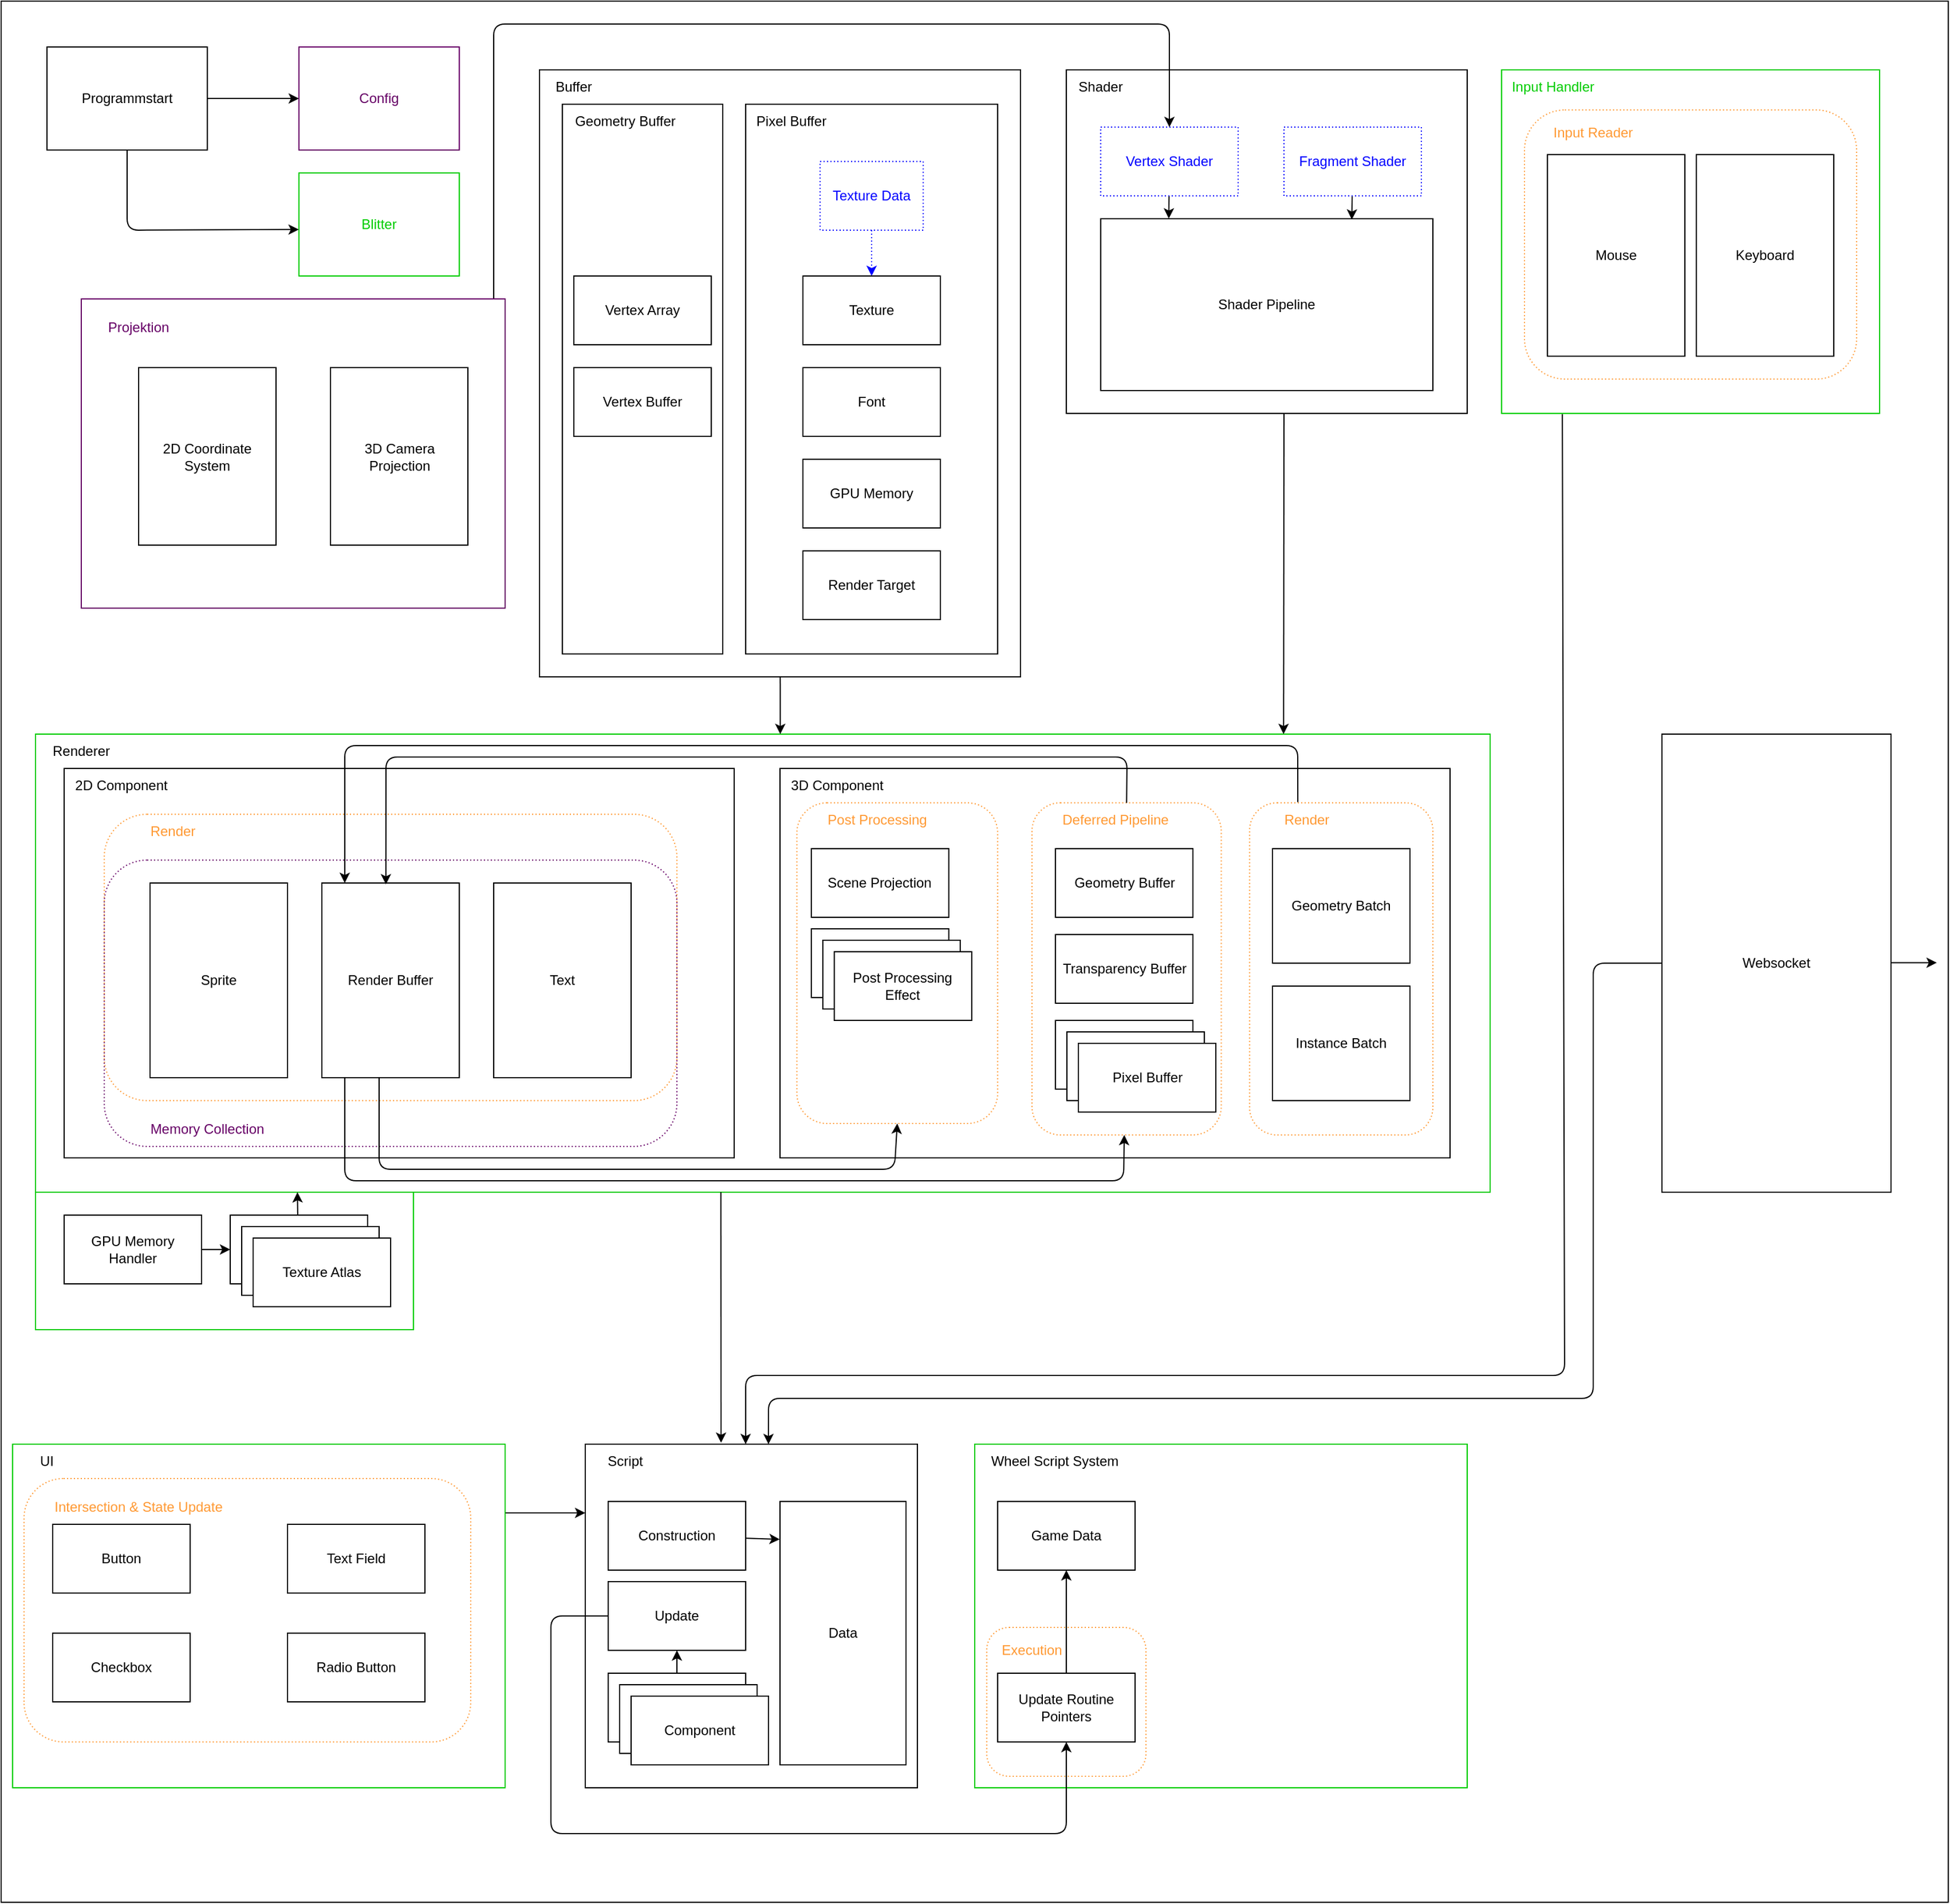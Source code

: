 <mxfile>
    <diagram id="TjL9AtfrokvbZYrgO0HU" name="Page-1">
        <mxGraphModel dx="720" dy="516" grid="1" gridSize="10" guides="1" tooltips="1" connect="1" arrows="1" fold="1" page="1" pageScale="1" pageWidth="850" pageHeight="1100" math="0" shadow="0">
            <root>
                <mxCell id="0"/>
                <mxCell id="1" parent="0"/>
                <mxCell id="136" value="" style="rounded=0;whiteSpace=wrap;html=1;" vertex="1" parent="1">
                    <mxGeometry width="1700" height="1660" as="geometry"/>
                </mxCell>
                <mxCell id="48" value="" style="rounded=0;whiteSpace=wrap;html=1;strokeColor=#00CC00;" vertex="1" parent="1">
                    <mxGeometry x="30" y="640" width="1270" height="400" as="geometry"/>
                </mxCell>
                <mxCell id="102" value="" style="rounded=0;whiteSpace=wrap;html=1;" vertex="1" parent="1">
                    <mxGeometry x="680" y="670" width="585" height="340" as="geometry"/>
                </mxCell>
                <mxCell id="122" value="" style="rounded=1;whiteSpace=wrap;html=1;fillColor=none;dashed=1;dashPattern=1 2;strokeColor=light-dark(#FF9933,#EDEDED);" vertex="1" parent="1">
                    <mxGeometry x="694.75" y="700" width="175.25" height="280" as="geometry"/>
                </mxCell>
                <mxCell id="112" value="" style="rounded=1;whiteSpace=wrap;html=1;fillColor=none;dashed=1;dashPattern=1 2;strokeColor=light-dark(#FF9933,#EDEDED);" vertex="1" parent="1">
                    <mxGeometry x="900" y="700" width="165.25" height="290" as="geometry"/>
                </mxCell>
                <mxCell id="106" value="" style="rounded=1;whiteSpace=wrap;html=1;fillColor=none;dashed=1;dashPattern=1 2;strokeColor=light-dark(#FF9933,#EDEDED);" vertex="1" parent="1">
                    <mxGeometry x="1090" y="700" width="160" height="290" as="geometry"/>
                </mxCell>
                <mxCell id="93" value="" style="rounded=0;whiteSpace=wrap;html=1;" vertex="1" parent="1">
                    <mxGeometry x="55" y="670" width="585" height="340" as="geometry"/>
                </mxCell>
                <mxCell id="98" value="" style="rounded=1;whiteSpace=wrap;html=1;fillColor=none;dashed=1;dashPattern=1 2;strokeColor=light-dark(#FF9933,#EDEDED);" vertex="1" parent="1">
                    <mxGeometry x="90" y="710" width="500" height="250" as="geometry"/>
                </mxCell>
                <mxCell id="100" value="" style="rounded=1;whiteSpace=wrap;html=1;fillColor=none;dashed=1;dashPattern=1 2;strokeColor=light-dark(#660066,#EDEDED);" vertex="1" parent="1">
                    <mxGeometry x="90" y="750" width="500" height="250" as="geometry"/>
                </mxCell>
                <mxCell id="84" value="" style="edgeStyle=none;html=1;" edge="1" parent="1">
                    <mxGeometry relative="1" as="geometry">
                        <mxPoint x="440" y="1320" as="sourcePoint"/>
                        <mxPoint x="510" y="1320" as="targetPoint"/>
                    </mxGeometry>
                </mxCell>
                <mxCell id="53" value="" style="rounded=0;whiteSpace=wrap;html=1;strokeColor=#00CC00;" vertex="1" parent="1">
                    <mxGeometry x="10" y="1260" width="430" height="300" as="geometry"/>
                </mxCell>
                <mxCell id="63" value="" style="rounded=1;whiteSpace=wrap;html=1;fillColor=none;dashed=1;dashPattern=1 2;strokeColor=light-dark(#FF9933,#EDEDED);" vertex="1" parent="1">
                    <mxGeometry x="20" y="1290" width="390" height="230" as="geometry"/>
                </mxCell>
                <mxCell id="35" value="" style="rounded=0;whiteSpace=wrap;html=1;strokeColor=#00CC00;" vertex="1" parent="1">
                    <mxGeometry x="1310" y="60" width="330" height="300" as="geometry"/>
                </mxCell>
                <mxCell id="42" value="" style="rounded=1;whiteSpace=wrap;html=1;fillColor=none;dashed=1;dashPattern=1 2;strokeColor=light-dark(#FF9933,#EDEDED);" vertex="1" parent="1">
                    <mxGeometry x="1330" y="95" width="290" height="235" as="geometry"/>
                </mxCell>
                <mxCell id="90" value="" style="edgeStyle=none;html=1;entryX=0.512;entryY=0;entryDx=0;entryDy=0;entryPerimeter=0;" edge="1" parent="1" source="2" target="48">
                    <mxGeometry relative="1" as="geometry">
                        <mxPoint x="680" y="630" as="targetPoint"/>
                    </mxGeometry>
                </mxCell>
                <mxCell id="2" value="" style="rounded=0;whiteSpace=wrap;html=1;" vertex="1" parent="1">
                    <mxGeometry x="470" y="60" width="420" height="530" as="geometry"/>
                </mxCell>
                <mxCell id="5" value="" style="edgeStyle=none;html=1;" edge="1" parent="1" source="3" target="4">
                    <mxGeometry relative="1" as="geometry"/>
                </mxCell>
                <mxCell id="7" value="" style="edgeStyle=none;html=1;exitX=0.5;exitY=1;exitDx=0;exitDy=0;entryX=-0.001;entryY=0.549;entryDx=0;entryDy=0;entryPerimeter=0;" edge="1" parent="1" source="3" target="6">
                    <mxGeometry relative="1" as="geometry">
                        <Array as="points">
                            <mxPoint x="110" y="200"/>
                        </Array>
                    </mxGeometry>
                </mxCell>
                <mxCell id="3" value="Programmstart" style="rounded=0;whiteSpace=wrap;html=1;" vertex="1" parent="1">
                    <mxGeometry x="40" y="40" width="140" height="90" as="geometry"/>
                </mxCell>
                <mxCell id="4" value="&lt;font style=&quot;color: rgb(102, 0, 102);&quot;&gt;Config&lt;/font&gt;" style="rounded=0;whiteSpace=wrap;html=1;strokeColor=#660066;" vertex="1" parent="1">
                    <mxGeometry x="260" y="40" width="140" height="90" as="geometry"/>
                </mxCell>
                <mxCell id="6" value="&lt;font style=&quot;color: rgb(0, 204, 0);&quot;&gt;Blitter&lt;/font&gt;" style="rounded=0;whiteSpace=wrap;html=1;strokeColor=#00CC00;" vertex="1" parent="1">
                    <mxGeometry x="260" y="150" width="140" height="90" as="geometry"/>
                </mxCell>
                <mxCell id="8" value="" style="rounded=0;whiteSpace=wrap;html=1;" vertex="1" parent="1">
                    <mxGeometry x="930" y="60" width="350" height="300" as="geometry"/>
                </mxCell>
                <mxCell id="9" value="Buffer" style="text;html=1;align=center;verticalAlign=middle;whiteSpace=wrap;rounded=0;" vertex="1" parent="1">
                    <mxGeometry x="470" y="60" width="60" height="30" as="geometry"/>
                </mxCell>
                <mxCell id="10" value="Shader" style="text;html=1;align=center;verticalAlign=middle;whiteSpace=wrap;rounded=0;" vertex="1" parent="1">
                    <mxGeometry x="930" y="60" width="60" height="30" as="geometry"/>
                </mxCell>
                <mxCell id="16" value="" style="edgeStyle=none;html=1;entryX=0.205;entryY=-0.001;entryDx=0;entryDy=0;entryPerimeter=0;" edge="1" parent="1" source="11" target="14">
                    <mxGeometry relative="1" as="geometry"/>
                </mxCell>
                <mxCell id="11" value="&lt;font style=&quot;color: rgb(0, 0, 255);&quot;&gt;Vertex Shader&lt;/font&gt;" style="rounded=0;whiteSpace=wrap;html=1;dashed=1;dashPattern=1 2;strokeColor=#0000FF;" vertex="1" parent="1">
                    <mxGeometry x="960" y="110" width="120" height="60" as="geometry"/>
                </mxCell>
                <mxCell id="17" value="" style="edgeStyle=none;html=1;entryX=0.756;entryY=0.005;entryDx=0;entryDy=0;entryPerimeter=0;" edge="1" parent="1" source="12" target="14">
                    <mxGeometry relative="1" as="geometry"/>
                </mxCell>
                <mxCell id="12" value="&lt;font style=&quot;color: rgb(0, 0, 255);&quot;&gt;Fragment Shader&lt;/font&gt;" style="rounded=0;whiteSpace=wrap;html=1;dashed=1;dashPattern=1 2;strokeColor=#0000FF;" vertex="1" parent="1">
                    <mxGeometry x="1120" y="110" width="120" height="60" as="geometry"/>
                </mxCell>
                <mxCell id="14" value="Shader Pipeline" style="rounded=0;whiteSpace=wrap;html=1;" vertex="1" parent="1">
                    <mxGeometry x="960" y="190" width="290" height="150" as="geometry"/>
                </mxCell>
                <mxCell id="19" value="" style="rounded=0;whiteSpace=wrap;html=1;" vertex="1" parent="1">
                    <mxGeometry x="650" y="90" width="220" height="480" as="geometry"/>
                </mxCell>
                <mxCell id="20" value="" style="rounded=0;whiteSpace=wrap;html=1;" vertex="1" parent="1">
                    <mxGeometry x="490" y="90" width="140" height="480" as="geometry"/>
                </mxCell>
                <mxCell id="23" value="Vertex Array" style="rounded=0;whiteSpace=wrap;html=1;" vertex="1" parent="1">
                    <mxGeometry x="500" y="240" width="120" height="60" as="geometry"/>
                </mxCell>
                <mxCell id="24" value="Vertex Buffer" style="rounded=0;whiteSpace=wrap;html=1;" vertex="1" parent="1">
                    <mxGeometry x="500" y="320" width="120" height="60" as="geometry"/>
                </mxCell>
                <mxCell id="33" value="" style="edgeStyle=none;html=1;strokeColor=#0000FF;dashed=1;dashPattern=1 2;" edge="1" parent="1" source="25" target="27">
                    <mxGeometry relative="1" as="geometry"/>
                </mxCell>
                <mxCell id="25" value="&lt;font style=&quot;color: rgb(0, 0, 255);&quot;&gt;Texture Data&lt;/font&gt;" style="rounded=0;whiteSpace=wrap;html=1;dashed=1;dashPattern=1 2;strokeColor=#0000FF;" vertex="1" parent="1">
                    <mxGeometry x="715" y="140" width="90" height="60" as="geometry"/>
                </mxCell>
                <mxCell id="27" value="Texture" style="rounded=0;whiteSpace=wrap;html=1;" vertex="1" parent="1">
                    <mxGeometry x="700" y="240" width="120" height="60" as="geometry"/>
                </mxCell>
                <mxCell id="28" value="Geometry Buffer" style="text;html=1;align=center;verticalAlign=middle;whiteSpace=wrap;rounded=0;" vertex="1" parent="1">
                    <mxGeometry x="500" y="90" width="90" height="30" as="geometry"/>
                </mxCell>
                <mxCell id="29" value="Pixel Buffer" style="text;html=1;align=center;verticalAlign=middle;whiteSpace=wrap;rounded=0;" vertex="1" parent="1">
                    <mxGeometry x="640" y="90" width="100" height="30" as="geometry"/>
                </mxCell>
                <mxCell id="30" value="Font" style="rounded=0;whiteSpace=wrap;html=1;" vertex="1" parent="1">
                    <mxGeometry x="700" y="320" width="120" height="60" as="geometry"/>
                </mxCell>
                <mxCell id="31" value="GPU Memory" style="rounded=0;whiteSpace=wrap;html=1;" vertex="1" parent="1">
                    <mxGeometry x="700" y="400" width="120" height="60" as="geometry"/>
                </mxCell>
                <mxCell id="34" value="Render Target" style="rounded=0;whiteSpace=wrap;html=1;" vertex="1" parent="1">
                    <mxGeometry x="700" y="480" width="120" height="60" as="geometry"/>
                </mxCell>
                <mxCell id="36" value="&lt;font style=&quot;color: rgb(0, 204, 0);&quot;&gt;Input Handler&lt;/font&gt;" style="text;html=1;align=center;verticalAlign=middle;whiteSpace=wrap;rounded=0;" vertex="1" parent="1">
                    <mxGeometry x="1310" y="60" width="90" height="30" as="geometry"/>
                </mxCell>
                <mxCell id="38" value="Mouse" style="rounded=0;whiteSpace=wrap;html=1;" vertex="1" parent="1">
                    <mxGeometry x="1350" y="134" width="120" height="176" as="geometry"/>
                </mxCell>
                <mxCell id="39" value="Keyboard" style="rounded=0;whiteSpace=wrap;html=1;" vertex="1" parent="1">
                    <mxGeometry x="1480" y="134" width="120" height="176" as="geometry"/>
                </mxCell>
                <mxCell id="43" value="&lt;font style=&quot;color: rgb(255, 153, 51);&quot;&gt;Input Reader&lt;/font&gt;" style="text;html=1;align=center;verticalAlign=middle;whiteSpace=wrap;rounded=0;" vertex="1" parent="1">
                    <mxGeometry x="1350" y="100" width="80" height="30" as="geometry"/>
                </mxCell>
                <mxCell id="92" value="" style="edgeStyle=none;html=1;" edge="1" parent="1" target="11">
                    <mxGeometry relative="1" as="geometry">
                        <mxPoint x="430" y="260" as="sourcePoint"/>
                        <Array as="points">
                            <mxPoint x="430" y="20"/>
                            <mxPoint x="1020" y="20"/>
                        </Array>
                    </mxGeometry>
                </mxCell>
                <mxCell id="44" value="" style="rounded=0;whiteSpace=wrap;html=1;strokeColor=#660066;" vertex="1" parent="1">
                    <mxGeometry x="70" y="260" width="370" height="270" as="geometry"/>
                </mxCell>
                <mxCell id="45" value="3D Camera Projection" style="rounded=0;whiteSpace=wrap;html=1;" vertex="1" parent="1">
                    <mxGeometry x="287.5" y="320" width="120" height="155" as="geometry"/>
                </mxCell>
                <mxCell id="46" value="2D Coordinate System" style="rounded=0;whiteSpace=wrap;html=1;" vertex="1" parent="1">
                    <mxGeometry x="120" y="320" width="120" height="155" as="geometry"/>
                </mxCell>
                <mxCell id="47" value="&lt;font style=&quot;color: rgb(102, 0, 102);&quot;&gt;Projektion&lt;/font&gt;" style="text;html=1;align=center;verticalAlign=middle;whiteSpace=wrap;rounded=0;" vertex="1" parent="1">
                    <mxGeometry x="90" y="270" width="60" height="30" as="geometry"/>
                </mxCell>
                <mxCell id="50" value="Websocket" style="rounded=0;whiteSpace=wrap;html=1;" vertex="1" parent="1">
                    <mxGeometry x="1450" y="640" width="200" height="400" as="geometry"/>
                </mxCell>
                <mxCell id="51" value="" style="endArrow=classic;html=1;" edge="1" parent="1">
                    <mxGeometry width="50" height="50" relative="1" as="geometry">
                        <mxPoint x="1650" y="839.6" as="sourcePoint"/>
                        <mxPoint x="1690" y="839.6" as="targetPoint"/>
                    </mxGeometry>
                </mxCell>
                <mxCell id="52" value="Renderer" style="text;html=1;align=center;verticalAlign=middle;whiteSpace=wrap;rounded=0;" vertex="1" parent="1">
                    <mxGeometry x="40" y="640" width="60" height="30" as="geometry"/>
                </mxCell>
                <mxCell id="54" value="UI" style="text;html=1;align=center;verticalAlign=middle;whiteSpace=wrap;rounded=0;" vertex="1" parent="1">
                    <mxGeometry x="10" y="1260" width="60" height="30" as="geometry"/>
                </mxCell>
                <mxCell id="55" value="" style="rounded=0;whiteSpace=wrap;html=1;strokeColor=#00CC00;" vertex="1" parent="1">
                    <mxGeometry x="850" y="1260" width="430" height="300" as="geometry"/>
                </mxCell>
                <mxCell id="56" value="Wheel Script System" style="text;html=1;align=center;verticalAlign=middle;whiteSpace=wrap;rounded=0;" vertex="1" parent="1">
                    <mxGeometry x="850" y="1260" width="140" height="30" as="geometry"/>
                </mxCell>
                <mxCell id="58" value="Button" style="rounded=0;whiteSpace=wrap;html=1;" vertex="1" parent="1">
                    <mxGeometry x="45" y="1330" width="120" height="60" as="geometry"/>
                </mxCell>
                <mxCell id="59" value="Text Field" style="rounded=0;whiteSpace=wrap;html=1;" vertex="1" parent="1">
                    <mxGeometry x="250" y="1330" width="120" height="60" as="geometry"/>
                </mxCell>
                <mxCell id="60" value="Checkbox" style="rounded=0;whiteSpace=wrap;html=1;" vertex="1" parent="1">
                    <mxGeometry x="45" y="1425" width="120" height="60" as="geometry"/>
                </mxCell>
                <mxCell id="61" value="Radio Button" style="rounded=0;whiteSpace=wrap;html=1;" vertex="1" parent="1">
                    <mxGeometry x="250" y="1425" width="120" height="60" as="geometry"/>
                </mxCell>
                <mxCell id="65" value="&lt;font style=&quot;color: rgb(255, 153, 51);&quot;&gt;Intersection &amp;amp; State Update&lt;/font&gt;" style="text;html=1;align=center;verticalAlign=middle;whiteSpace=wrap;rounded=0;" vertex="1" parent="1">
                    <mxGeometry x="45" y="1300" width="150" height="30" as="geometry"/>
                </mxCell>
                <mxCell id="66" value="" style="rounded=0;whiteSpace=wrap;html=1;" vertex="1" parent="1">
                    <mxGeometry x="510" y="1260" width="290" height="300" as="geometry"/>
                </mxCell>
                <mxCell id="67" value="Script" style="text;html=1;align=center;verticalAlign=middle;whiteSpace=wrap;rounded=0;" vertex="1" parent="1">
                    <mxGeometry x="510" y="1260" width="70" height="30" as="geometry"/>
                </mxCell>
                <mxCell id="82" value="" style="edgeStyle=none;html=1;entryX=-0.002;entryY=0.144;entryDx=0;entryDy=0;entryPerimeter=0;" edge="1" parent="1" source="68" target="72">
                    <mxGeometry relative="1" as="geometry"/>
                </mxCell>
                <mxCell id="68" value="Construction" style="rounded=0;whiteSpace=wrap;html=1;" vertex="1" parent="1">
                    <mxGeometry x="530" y="1310" width="120" height="60" as="geometry"/>
                </mxCell>
                <mxCell id="81" value="" style="edgeStyle=none;html=1;entryX=0.5;entryY=0.769;entryDx=0;entryDy=0;entryPerimeter=0;" edge="1" parent="1" source="69" target="79">
                    <mxGeometry relative="1" as="geometry">
                        <Array as="points">
                            <mxPoint x="480" y="1410"/>
                            <mxPoint x="480" y="1600"/>
                            <mxPoint x="930" y="1600"/>
                        </Array>
                    </mxGeometry>
                </mxCell>
                <mxCell id="69" value="Update" style="rounded=0;whiteSpace=wrap;html=1;" vertex="1" parent="1">
                    <mxGeometry x="530" y="1380" width="120" height="60" as="geometry"/>
                </mxCell>
                <mxCell id="83" value="" style="edgeStyle=none;html=1;" edge="1" parent="1" source="70" target="69">
                    <mxGeometry relative="1" as="geometry"/>
                </mxCell>
                <mxCell id="70" value="Component" style="rounded=0;whiteSpace=wrap;html=1;" vertex="1" parent="1">
                    <mxGeometry x="530" y="1460" width="120" height="60" as="geometry"/>
                </mxCell>
                <mxCell id="72" value="Data" style="rounded=0;whiteSpace=wrap;html=1;" vertex="1" parent="1">
                    <mxGeometry x="680" y="1310" width="110" height="230" as="geometry"/>
                </mxCell>
                <mxCell id="73" value="Component" style="rounded=0;whiteSpace=wrap;html=1;" vertex="1" parent="1">
                    <mxGeometry x="540" y="1470" width="120" height="60" as="geometry"/>
                </mxCell>
                <mxCell id="74" value="Component" style="rounded=0;whiteSpace=wrap;html=1;" vertex="1" parent="1">
                    <mxGeometry x="550" y="1480" width="120" height="60" as="geometry"/>
                </mxCell>
                <mxCell id="75" value="Game Data" style="rounded=0;whiteSpace=wrap;html=1;" vertex="1" parent="1">
                    <mxGeometry x="870" y="1310" width="120" height="60" as="geometry"/>
                </mxCell>
                <mxCell id="77" value="" style="edgeStyle=none;html=1;" edge="1" parent="1" source="76" target="75">
                    <mxGeometry relative="1" as="geometry"/>
                </mxCell>
                <mxCell id="76" value="Update Routine Pointers" style="rounded=0;whiteSpace=wrap;html=1;" vertex="1" parent="1">
                    <mxGeometry x="870" y="1460" width="120" height="60" as="geometry"/>
                </mxCell>
                <mxCell id="79" value="" style="rounded=1;whiteSpace=wrap;html=1;fillColor=none;dashed=1;dashPattern=1 2;strokeColor=light-dark(#FF9933,#EDEDED);" vertex="1" parent="1">
                    <mxGeometry x="860.5" y="1420" width="139" height="130" as="geometry"/>
                </mxCell>
                <mxCell id="80" value="&lt;font style=&quot;color: rgb(255, 153, 51);&quot;&gt;Execution&lt;/font&gt;" style="text;html=1;align=center;verticalAlign=middle;whiteSpace=wrap;rounded=0;" vertex="1" parent="1">
                    <mxGeometry x="870" y="1425" width="60" height="30" as="geometry"/>
                </mxCell>
                <mxCell id="85" value="" style="endArrow=classic;html=1;exitX=0.176;exitY=1.002;exitDx=0;exitDy=0;exitPerimeter=0;entryX=0.5;entryY=0;entryDx=0;entryDy=0;" edge="1" parent="1">
                    <mxGeometry width="50" height="50" relative="1" as="geometry">
                        <mxPoint x="1363.08" y="360.6" as="sourcePoint"/>
                        <mxPoint x="650.0" y="1260" as="targetPoint"/>
                        <Array as="points">
                            <mxPoint x="1365" y="1200"/>
                            <mxPoint x="650" y="1200"/>
                        </Array>
                    </mxGeometry>
                </mxCell>
                <mxCell id="86" value="" style="endArrow=classic;html=1;entryX=0.586;entryY=0;entryDx=0;entryDy=0;entryPerimeter=0;exitX=0;exitY=0.5;exitDx=0;exitDy=0;" edge="1" parent="1" source="50">
                    <mxGeometry width="50" height="50" relative="1" as="geometry">
                        <mxPoint x="1440.0" y="840.0" as="sourcePoint"/>
                        <mxPoint x="669.94" y="1260" as="targetPoint"/>
                        <Array as="points">
                            <mxPoint x="1390" y="840"/>
                            <mxPoint x="1390" y="1220"/>
                            <mxPoint x="670" y="1220"/>
                        </Array>
                    </mxGeometry>
                </mxCell>
                <mxCell id="89" value="" style="edgeStyle=none;html=1;entryX=0.395;entryY=-0.004;entryDx=0;entryDy=0;entryPerimeter=0;exitX=0.468;exitY=1;exitDx=0;exitDy=0;exitPerimeter=0;" edge="1" parent="1">
                    <mxGeometry relative="1" as="geometry">
                        <mxPoint x="628.36" y="1040" as="sourcePoint"/>
                        <mxPoint x="628.55" y="1258.8" as="targetPoint"/>
                        <Array as="points"/>
                    </mxGeometry>
                </mxCell>
                <mxCell id="91" value="" style="edgeStyle=none;html=1;entryX=0.858;entryY=0;entryDx=0;entryDy=0;entryPerimeter=0;" edge="1" parent="1" target="48">
                    <mxGeometry relative="1" as="geometry">
                        <mxPoint x="1120" y="360" as="sourcePoint"/>
                        <mxPoint x="681" y="650" as="targetPoint"/>
                    </mxGeometry>
                </mxCell>
                <mxCell id="94" value="Text" style="rounded=0;whiteSpace=wrap;html=1;" vertex="1" parent="1">
                    <mxGeometry x="430" y="770" width="120" height="170" as="geometry"/>
                </mxCell>
                <mxCell id="95" value="Sprite" style="rounded=0;whiteSpace=wrap;html=1;" vertex="1" parent="1">
                    <mxGeometry x="130" y="770" width="120" height="170" as="geometry"/>
                </mxCell>
                <mxCell id="96" value="Render Buffer" style="rounded=0;whiteSpace=wrap;html=1;" vertex="1" parent="1">
                    <mxGeometry x="280" y="770" width="120" height="170" as="geometry"/>
                </mxCell>
                <mxCell id="97" value="&lt;span style=&quot;color: rgb(0, 0, 0);&quot;&gt;2D Component&lt;/span&gt;" style="text;html=1;align=center;verticalAlign=middle;whiteSpace=wrap;rounded=0;" vertex="1" parent="1">
                    <mxGeometry x="55" y="670" width="100" height="30" as="geometry"/>
                </mxCell>
                <mxCell id="99" value="&lt;font style=&quot;color: rgb(255, 153, 51);&quot;&gt;Render&lt;/font&gt;" style="text;html=1;align=center;verticalAlign=middle;whiteSpace=wrap;rounded=0;" vertex="1" parent="1">
                    <mxGeometry x="120" y="710" width="60" height="30" as="geometry"/>
                </mxCell>
                <mxCell id="101" value="&lt;font style=&quot;color: rgb(102, 0, 102);&quot;&gt;Memory Collection&lt;/font&gt;" style="text;html=1;align=center;verticalAlign=middle;whiteSpace=wrap;rounded=0;" vertex="1" parent="1">
                    <mxGeometry x="120" y="970" width="120" height="30" as="geometry"/>
                </mxCell>
                <mxCell id="103" value="&lt;span style=&quot;color: rgb(0, 0, 0);&quot;&gt;3D Component&lt;/span&gt;" style="text;html=1;align=center;verticalAlign=middle;whiteSpace=wrap;rounded=0;" vertex="1" parent="1">
                    <mxGeometry x="680" y="670" width="100" height="30" as="geometry"/>
                </mxCell>
                <mxCell id="104" value="Geometry Batch" style="rounded=0;whiteSpace=wrap;html=1;" vertex="1" parent="1">
                    <mxGeometry x="1110" y="740" width="120" height="100" as="geometry"/>
                </mxCell>
                <mxCell id="105" value="Instance Batch" style="rounded=0;whiteSpace=wrap;html=1;" vertex="1" parent="1">
                    <mxGeometry x="1110" y="860" width="120" height="100" as="geometry"/>
                </mxCell>
                <mxCell id="107" value="&lt;font style=&quot;color: rgb(255, 153, 51);&quot;&gt;Render&lt;/font&gt;" style="text;html=1;align=center;verticalAlign=middle;whiteSpace=wrap;rounded=0;" vertex="1" parent="1">
                    <mxGeometry x="1110" y="700" width="60" height="30" as="geometry"/>
                </mxCell>
                <mxCell id="110" value="" style="endArrow=classic;html=1;exitX=0.263;exitY=-0.002;exitDx=0;exitDy=0;entryX=0.5;entryY=0;entryDx=0;entryDy=0;exitPerimeter=0;" edge="1" parent="1" source="106">
                    <mxGeometry width="50" height="50" relative="1" as="geometry">
                        <mxPoint x="1039.911" y="689.72" as="sourcePoint"/>
                        <mxPoint x="300" y="770" as="targetPoint"/>
                        <Array as="points">
                            <mxPoint x="1132" y="650"/>
                            <mxPoint x="950" y="650"/>
                            <mxPoint x="300" y="650"/>
                        </Array>
                    </mxGeometry>
                </mxCell>
                <mxCell id="111" value="Geometry Buffer" style="rounded=0;whiteSpace=wrap;html=1;" vertex="1" parent="1">
                    <mxGeometry x="920.5" y="740" width="120" height="60" as="geometry"/>
                </mxCell>
                <mxCell id="114" value="Transparency Buffer" style="rounded=0;whiteSpace=wrap;html=1;" vertex="1" parent="1">
                    <mxGeometry x="920.5" y="815" width="120" height="60" as="geometry"/>
                </mxCell>
                <mxCell id="115" value="Geometry Buffer" style="rounded=0;whiteSpace=wrap;html=1;" vertex="1" parent="1">
                    <mxGeometry x="920.5" y="890" width="120" height="60" as="geometry"/>
                </mxCell>
                <mxCell id="116" value="Geometry Buffer" style="rounded=0;whiteSpace=wrap;html=1;" vertex="1" parent="1">
                    <mxGeometry x="930.5" y="900" width="120" height="60" as="geometry"/>
                </mxCell>
                <mxCell id="117" value="Pixel Buffer" style="rounded=0;whiteSpace=wrap;html=1;" vertex="1" parent="1">
                    <mxGeometry x="940.5" y="910" width="120" height="60" as="geometry"/>
                </mxCell>
                <mxCell id="118" value="" style="endArrow=classic;html=1;" edge="1" parent="1" target="112">
                    <mxGeometry width="50" height="50" relative="1" as="geometry">
                        <mxPoint x="300" y="940" as="sourcePoint"/>
                        <mxPoint x="350" y="890" as="targetPoint"/>
                        <Array as="points">
                            <mxPoint x="300" y="1030"/>
                            <mxPoint x="980" y="1030"/>
                        </Array>
                    </mxGeometry>
                </mxCell>
                <mxCell id="119" value="" style="endArrow=classic;html=1;entryX=0.466;entryY=0.007;entryDx=0;entryDy=0;entryPerimeter=0;exitX=0.5;exitY=0;exitDx=0;exitDy=0;" edge="1" parent="1" source="112" target="96">
                    <mxGeometry width="50" height="50" relative="1" as="geometry">
                        <mxPoint x="920" y="690" as="sourcePoint"/>
                        <mxPoint x="970" y="650" as="targetPoint"/>
                        <Array as="points">
                            <mxPoint x="983" y="660"/>
                            <mxPoint x="336" y="660"/>
                        </Array>
                    </mxGeometry>
                </mxCell>
                <mxCell id="120" value="&lt;font color=&quot;#ff9933&quot;&gt;Deferred Pipeline&lt;/font&gt;" style="text;html=1;align=center;verticalAlign=middle;whiteSpace=wrap;rounded=0;" vertex="1" parent="1">
                    <mxGeometry x="912.5" y="700" width="120" height="30" as="geometry"/>
                </mxCell>
                <mxCell id="121" value="&lt;font color=&quot;#ff9933&quot;&gt;Post Processing&lt;/font&gt;" style="text;html=1;align=center;verticalAlign=middle;whiteSpace=wrap;rounded=0;" vertex="1" parent="1">
                    <mxGeometry x="704.75" y="700" width="120" height="30" as="geometry"/>
                </mxCell>
                <mxCell id="123" value="" style="endArrow=classic;html=1;entryX=0.5;entryY=1;entryDx=0;entryDy=0;" edge="1" parent="1" target="122">
                    <mxGeometry width="50" height="50" relative="1" as="geometry">
                        <mxPoint x="330" y="940" as="sourcePoint"/>
                        <mxPoint x="380" y="890" as="targetPoint"/>
                        <Array as="points">
                            <mxPoint x="330" y="1020"/>
                            <mxPoint x="780" y="1020"/>
                        </Array>
                    </mxGeometry>
                </mxCell>
                <mxCell id="124" value="Scene Projection" style="rounded=0;whiteSpace=wrap;html=1;" vertex="1" parent="1">
                    <mxGeometry x="707.38" y="740" width="120" height="60" as="geometry"/>
                </mxCell>
                <mxCell id="125" value="Scene Projection" style="rounded=0;whiteSpace=wrap;html=1;" vertex="1" parent="1">
                    <mxGeometry x="707.38" y="810" width="120" height="60" as="geometry"/>
                </mxCell>
                <mxCell id="126" value="Scene Projection" style="rounded=0;whiteSpace=wrap;html=1;" vertex="1" parent="1">
                    <mxGeometry x="717.38" y="820" width="120" height="60" as="geometry"/>
                </mxCell>
                <mxCell id="127" value="Post Processing Effect" style="rounded=0;whiteSpace=wrap;html=1;" vertex="1" parent="1">
                    <mxGeometry x="727.38" y="830" width="120" height="60" as="geometry"/>
                </mxCell>
                <mxCell id="128" value="" style="rounded=0;whiteSpace=wrap;html=1;strokeColor=#00CC00;" vertex="1" parent="1">
                    <mxGeometry x="30" y="1040" width="330" height="120" as="geometry"/>
                </mxCell>
                <mxCell id="134" value="" style="edgeStyle=none;html=1;" edge="1" parent="1" source="129">
                    <mxGeometry relative="1" as="geometry">
                        <mxPoint x="200" y="1090" as="targetPoint"/>
                    </mxGeometry>
                </mxCell>
                <mxCell id="129" value="GPU Memory Handler" style="rounded=0;whiteSpace=wrap;html=1;" vertex="1" parent="1">
                    <mxGeometry x="55" y="1060" width="120" height="60" as="geometry"/>
                </mxCell>
                <mxCell id="131" value="Texture Atlas" style="rounded=0;whiteSpace=wrap;html=1;" vertex="1" parent="1">
                    <mxGeometry x="200" y="1060" width="120" height="60" as="geometry"/>
                </mxCell>
                <mxCell id="132" value="Texture Atlas" style="rounded=0;whiteSpace=wrap;html=1;" vertex="1" parent="1">
                    <mxGeometry x="210" y="1070" width="120" height="60" as="geometry"/>
                </mxCell>
                <mxCell id="133" value="Texture Atlas" style="rounded=0;whiteSpace=wrap;html=1;" vertex="1" parent="1">
                    <mxGeometry x="220" y="1080" width="120" height="60" as="geometry"/>
                </mxCell>
                <mxCell id="135" value="" style="endArrow=classic;html=1;entryX=0.693;entryY=0;entryDx=0;entryDy=0;entryPerimeter=0;exitX=0.491;exitY=-0.007;exitDx=0;exitDy=0;exitPerimeter=0;" edge="1" parent="1" source="131" target="128">
                    <mxGeometry width="50" height="50" relative="1" as="geometry">
                        <mxPoint x="260" y="1060" as="sourcePoint"/>
                        <mxPoint x="310" y="1010" as="targetPoint"/>
                    </mxGeometry>
                </mxCell>
            </root>
        </mxGraphModel>
    </diagram>
</mxfile>